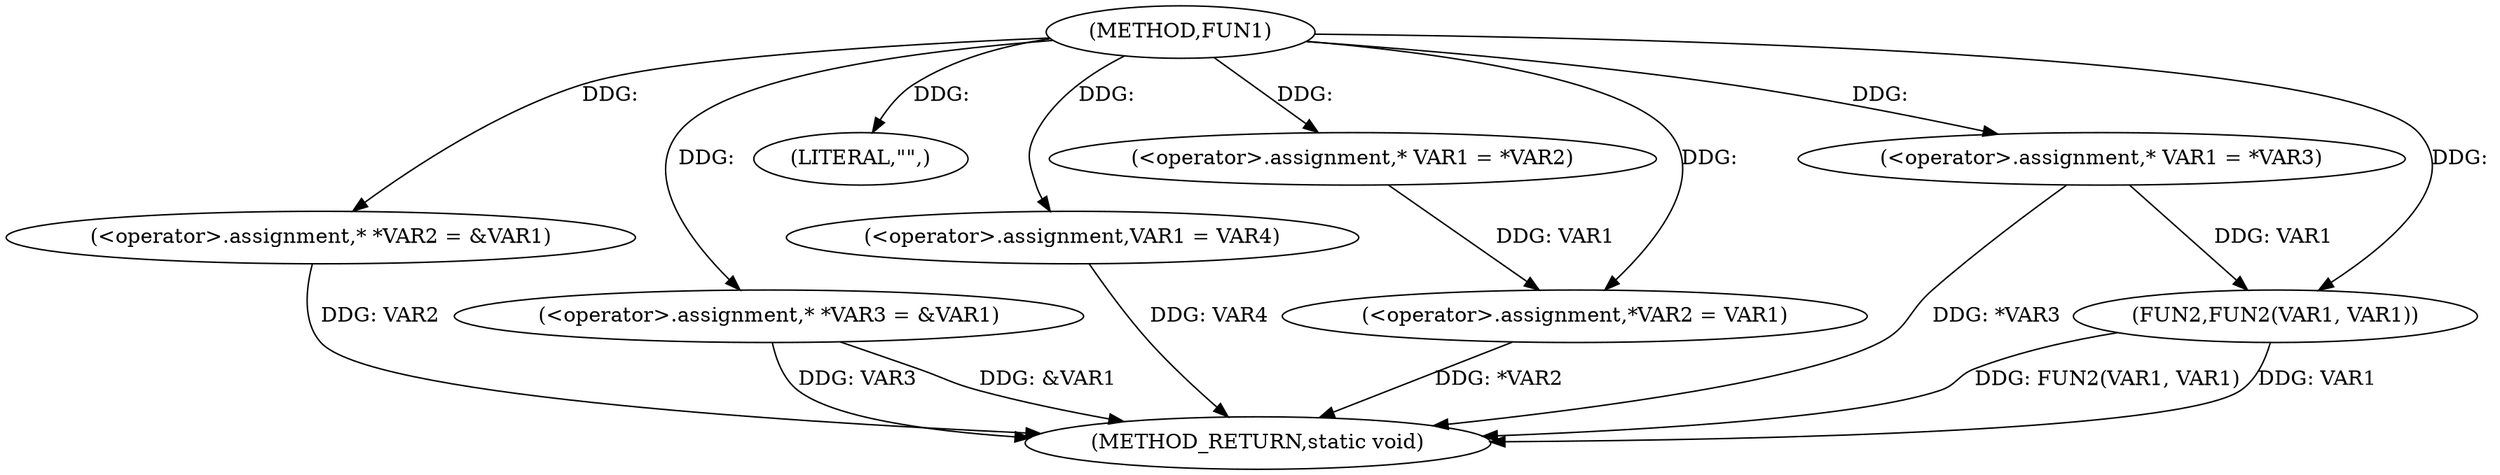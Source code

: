 digraph FUN1 {  
"1000100" [label = "(METHOD,FUN1)" ]
"1000136" [label = "(METHOD_RETURN,static void)" ]
"1000104" [label = "(<operator>.assignment,* *VAR2 = &VAR1)" ]
"1000109" [label = "(<operator>.assignment,* *VAR3 = &VAR1)" ]
"1000113" [label = "(LITERAL,\"\",)" ]
"1000114" [label = "(<operator>.assignment,VAR1 = VAR4)" ]
"1000119" [label = "(<operator>.assignment,* VAR1 = *VAR2)" ]
"1000123" [label = "(<operator>.assignment,*VAR2 = VAR1)" ]
"1000129" [label = "(<operator>.assignment,* VAR1 = *VAR3)" ]
"1000133" [label = "(FUN2,FUN2(VAR1, VAR1))" ]
  "1000104" -> "1000136"  [ label = "DDG: VAR2"] 
  "1000133" -> "1000136"  [ label = "DDG: FUN2(VAR1, VAR1)"] 
  "1000133" -> "1000136"  [ label = "DDG: VAR1"] 
  "1000109" -> "1000136"  [ label = "DDG: VAR3"] 
  "1000109" -> "1000136"  [ label = "DDG: &VAR1"] 
  "1000114" -> "1000136"  [ label = "DDG: VAR4"] 
  "1000129" -> "1000136"  [ label = "DDG: *VAR3"] 
  "1000123" -> "1000136"  [ label = "DDG: *VAR2"] 
  "1000100" -> "1000104"  [ label = "DDG: "] 
  "1000100" -> "1000109"  [ label = "DDG: "] 
  "1000100" -> "1000113"  [ label = "DDG: "] 
  "1000100" -> "1000114"  [ label = "DDG: "] 
  "1000100" -> "1000119"  [ label = "DDG: "] 
  "1000119" -> "1000123"  [ label = "DDG: VAR1"] 
  "1000100" -> "1000123"  [ label = "DDG: "] 
  "1000100" -> "1000129"  [ label = "DDG: "] 
  "1000129" -> "1000133"  [ label = "DDG: VAR1"] 
  "1000100" -> "1000133"  [ label = "DDG: "] 
}
